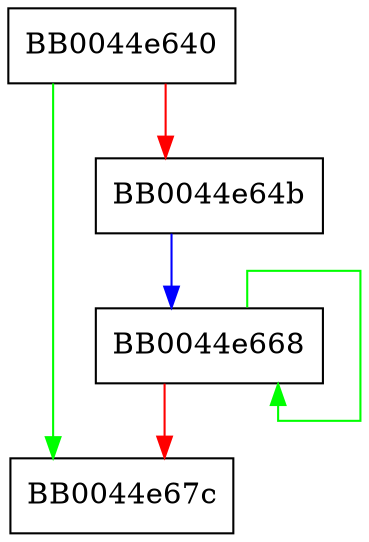 digraph mac_teardown {
  node [shape="box"];
  graph [splines=ortho];
  BB0044e640 -> BB0044e67c [color="green"];
  BB0044e640 -> BB0044e64b [color="red"];
  BB0044e64b -> BB0044e668 [color="blue"];
  BB0044e668 -> BB0044e668 [color="green"];
  BB0044e668 -> BB0044e67c [color="red"];
}